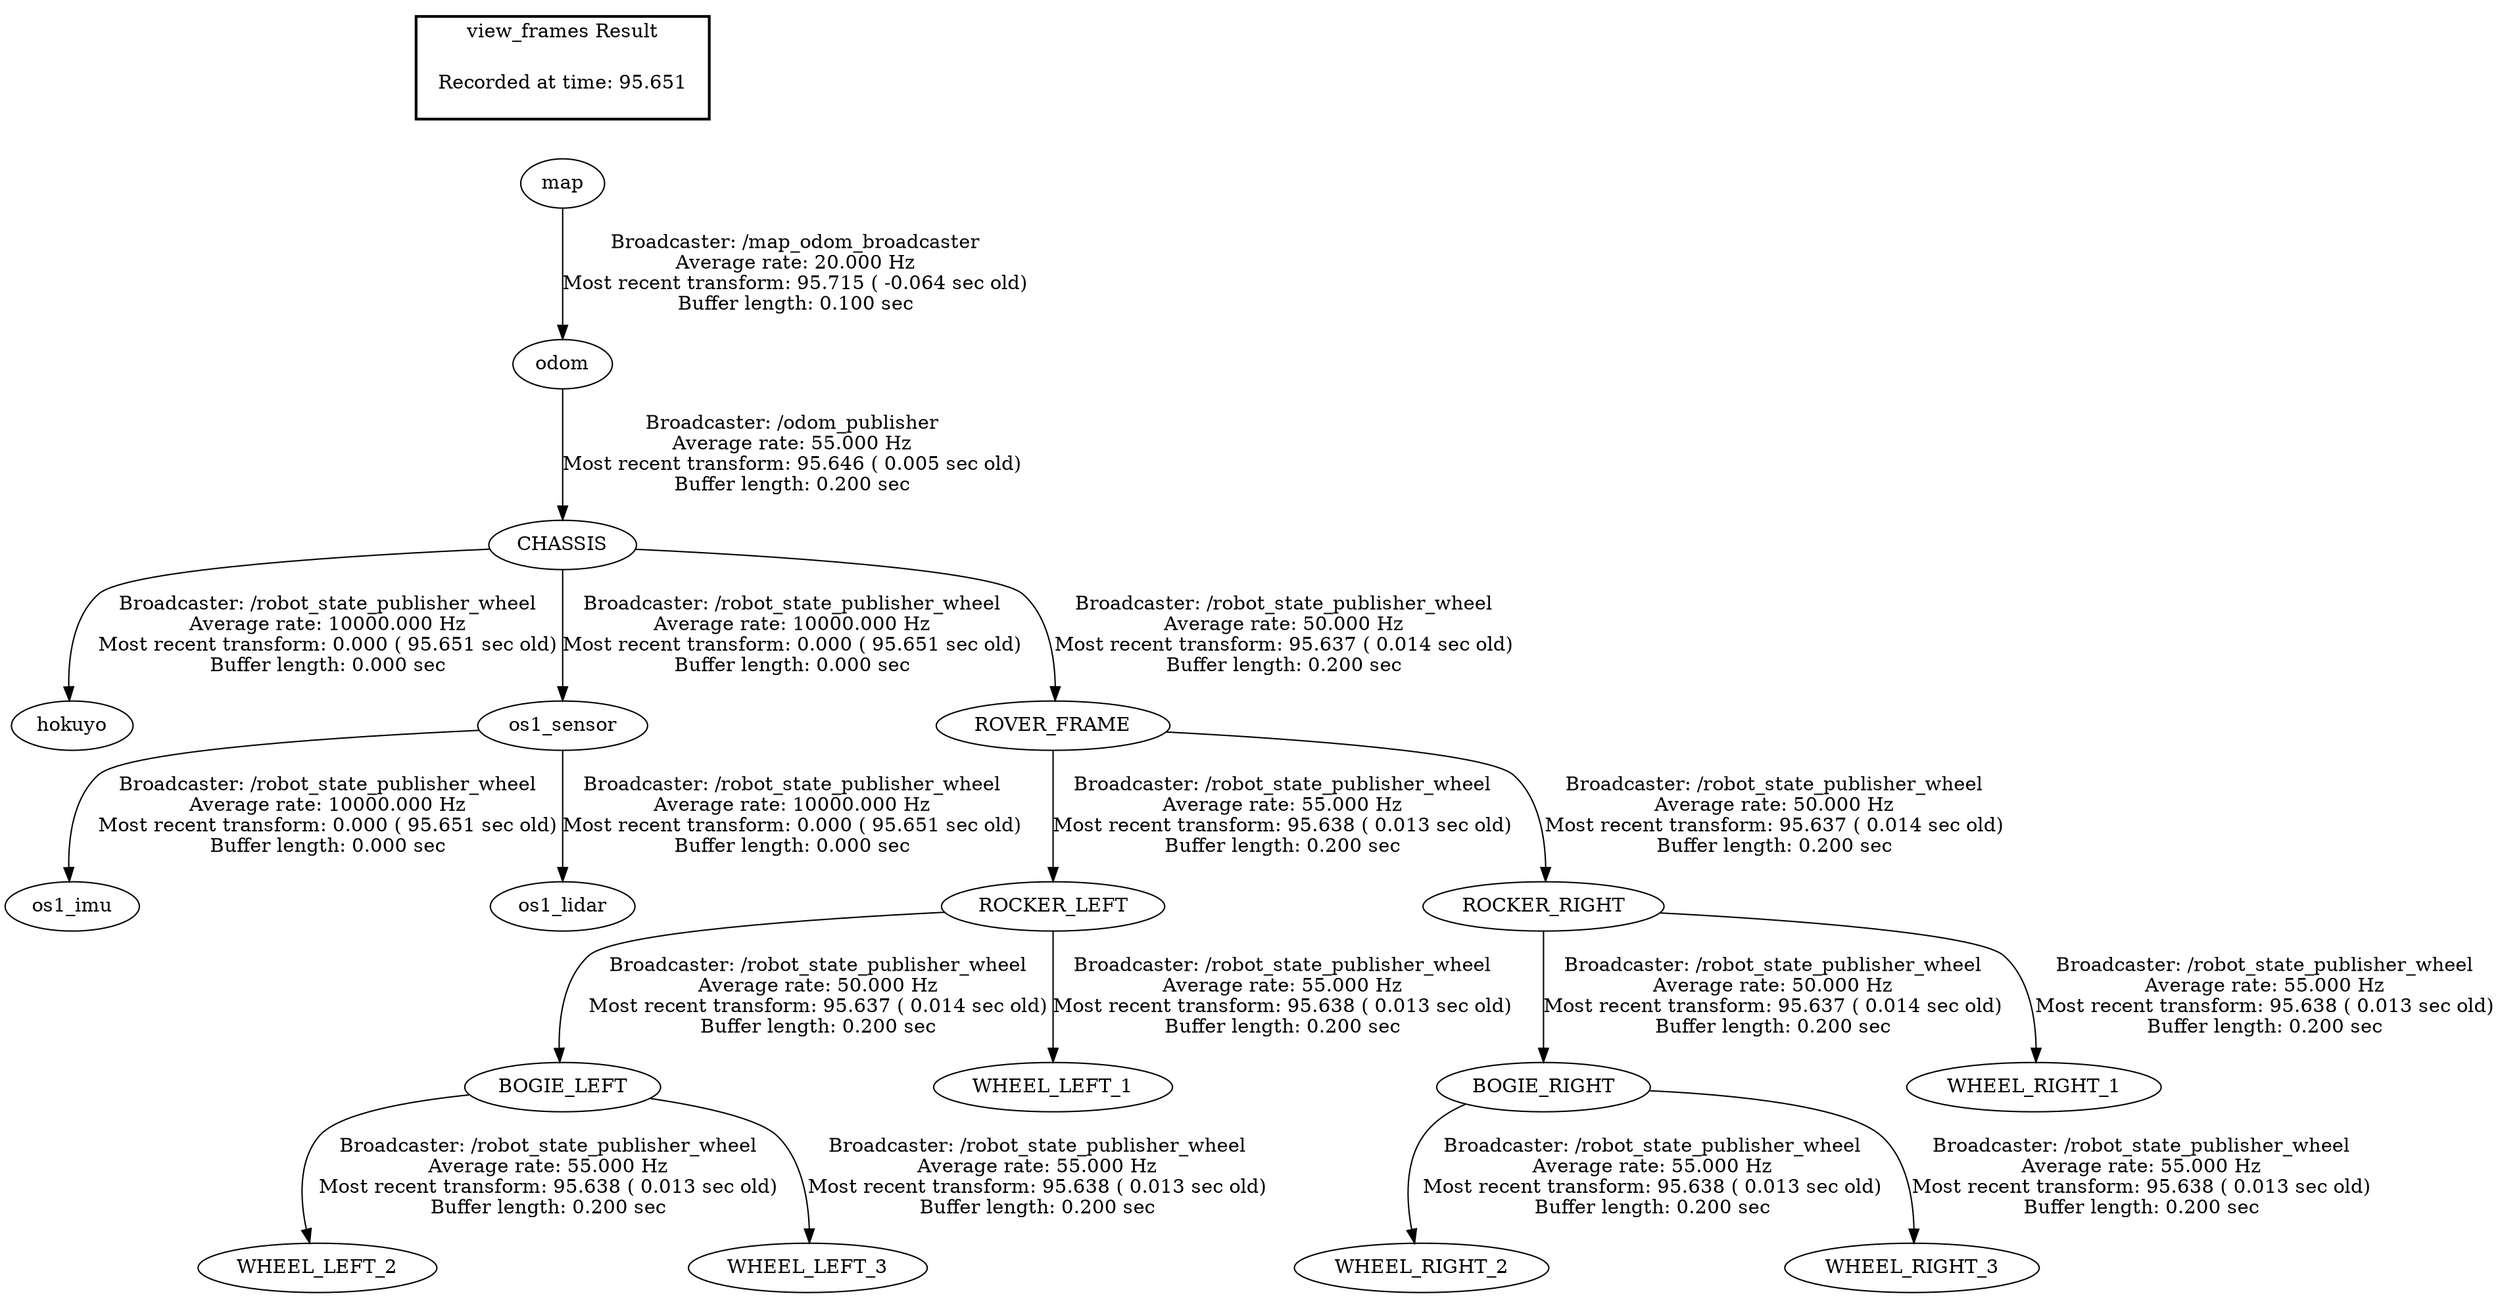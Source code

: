 digraph G {
"CHASSIS" -> "hokuyo"[label="Broadcaster: /robot_state_publisher_wheel\nAverage rate: 10000.000 Hz\nMost recent transform: 0.000 ( 95.651 sec old)\nBuffer length: 0.000 sec\n"];
"odom" -> "CHASSIS"[label="Broadcaster: /odom_publisher\nAverage rate: 55.000 Hz\nMost recent transform: 95.646 ( 0.005 sec old)\nBuffer length: 0.200 sec\n"];
"os1_sensor" -> "os1_imu"[label="Broadcaster: /robot_state_publisher_wheel\nAverage rate: 10000.000 Hz\nMost recent transform: 0.000 ( 95.651 sec old)\nBuffer length: 0.000 sec\n"];
"CHASSIS" -> "os1_sensor"[label="Broadcaster: /robot_state_publisher_wheel\nAverage rate: 10000.000 Hz\nMost recent transform: 0.000 ( 95.651 sec old)\nBuffer length: 0.000 sec\n"];
"os1_sensor" -> "os1_lidar"[label="Broadcaster: /robot_state_publisher_wheel\nAverage rate: 10000.000 Hz\nMost recent transform: 0.000 ( 95.651 sec old)\nBuffer length: 0.000 sec\n"];
"ROCKER_LEFT" -> "BOGIE_LEFT"[label="Broadcaster: /robot_state_publisher_wheel\nAverage rate: 50.000 Hz\nMost recent transform: 95.637 ( 0.014 sec old)\nBuffer length: 0.200 sec\n"];
"ROVER_FRAME" -> "ROCKER_LEFT"[label="Broadcaster: /robot_state_publisher_wheel\nAverage rate: 55.000 Hz\nMost recent transform: 95.638 ( 0.013 sec old)\nBuffer length: 0.200 sec\n"];
"ROCKER_RIGHT" -> "BOGIE_RIGHT"[label="Broadcaster: /robot_state_publisher_wheel\nAverage rate: 50.000 Hz\nMost recent transform: 95.637 ( 0.014 sec old)\nBuffer length: 0.200 sec\n"];
"ROVER_FRAME" -> "ROCKER_RIGHT"[label="Broadcaster: /robot_state_publisher_wheel\nAverage rate: 50.000 Hz\nMost recent transform: 95.637 ( 0.014 sec old)\nBuffer length: 0.200 sec\n"];
"CHASSIS" -> "ROVER_FRAME"[label="Broadcaster: /robot_state_publisher_wheel\nAverage rate: 50.000 Hz\nMost recent transform: 95.637 ( 0.014 sec old)\nBuffer length: 0.200 sec\n"];
"ROCKER_LEFT" -> "WHEEL_LEFT_1"[label="Broadcaster: /robot_state_publisher_wheel\nAverage rate: 55.000 Hz\nMost recent transform: 95.638 ( 0.013 sec old)\nBuffer length: 0.200 sec\n"];
"BOGIE_LEFT" -> "WHEEL_LEFT_2"[label="Broadcaster: /robot_state_publisher_wheel\nAverage rate: 55.000 Hz\nMost recent transform: 95.638 ( 0.013 sec old)\nBuffer length: 0.200 sec\n"];
"BOGIE_LEFT" -> "WHEEL_LEFT_3"[label="Broadcaster: /robot_state_publisher_wheel\nAverage rate: 55.000 Hz\nMost recent transform: 95.638 ( 0.013 sec old)\nBuffer length: 0.200 sec\n"];
"ROCKER_RIGHT" -> "WHEEL_RIGHT_1"[label="Broadcaster: /robot_state_publisher_wheel\nAverage rate: 55.000 Hz\nMost recent transform: 95.638 ( 0.013 sec old)\nBuffer length: 0.200 sec\n"];
"BOGIE_RIGHT" -> "WHEEL_RIGHT_2"[label="Broadcaster: /robot_state_publisher_wheel\nAverage rate: 55.000 Hz\nMost recent transform: 95.638 ( 0.013 sec old)\nBuffer length: 0.200 sec\n"];
"BOGIE_RIGHT" -> "WHEEL_RIGHT_3"[label="Broadcaster: /robot_state_publisher_wheel\nAverage rate: 55.000 Hz\nMost recent transform: 95.638 ( 0.013 sec old)\nBuffer length: 0.200 sec\n"];
"map" -> "odom"[label="Broadcaster: /map_odom_broadcaster\nAverage rate: 20.000 Hz\nMost recent transform: 95.715 ( -0.064 sec old)\nBuffer length: 0.100 sec\n"];
edge [style=invis];
 subgraph cluster_legend { style=bold; color=black; label ="view_frames Result";
"Recorded at time: 95.651"[ shape=plaintext ] ;
 }->"map";
}